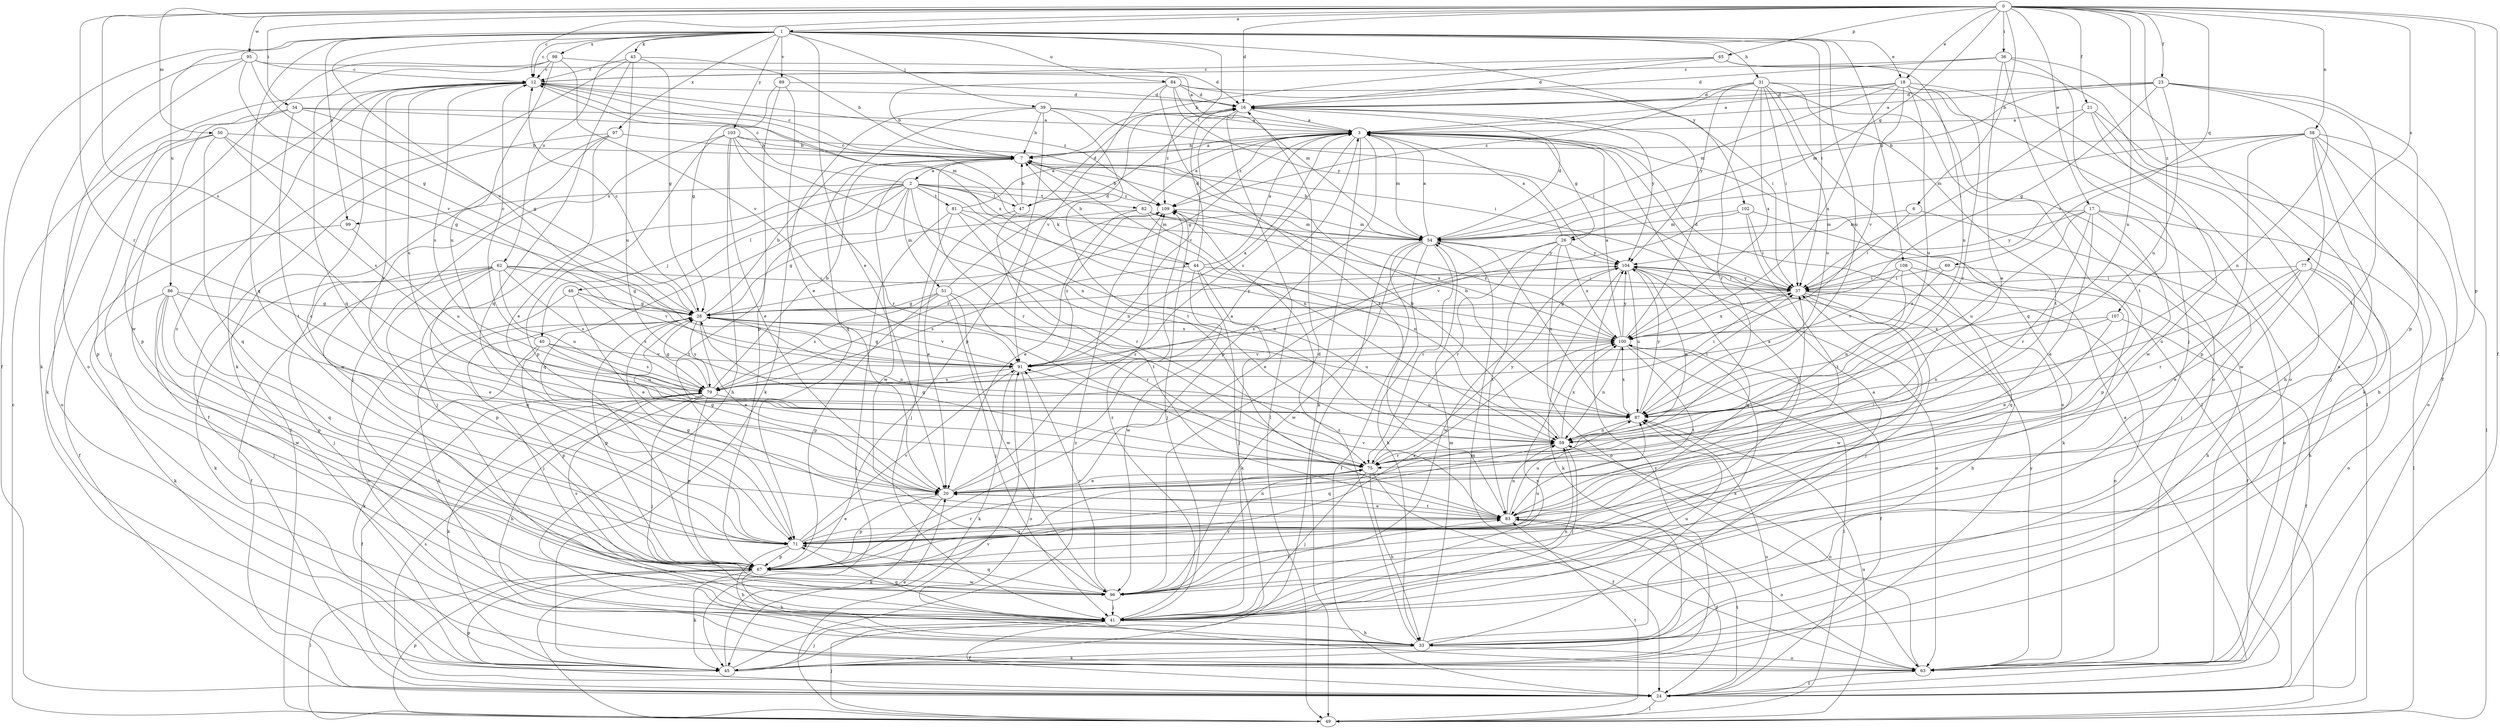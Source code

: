 strict digraph  {
0;
1;
2;
3;
6;
7;
12;
16;
17;
18;
20;
21;
23;
24;
26;
28;
31;
33;
34;
36;
37;
39;
40;
41;
43;
44;
45;
47;
48;
49;
50;
51;
54;
58;
59;
62;
63;
65;
67;
69;
71;
75;
77;
79;
81;
82;
83;
84;
86;
87;
89;
91;
95;
96;
97;
98;
99;
100;
102;
103;
104;
107;
108;
109;
0 -> 1  [label=a];
0 -> 6  [label=b];
0 -> 12  [label=c];
0 -> 16  [label=d];
0 -> 17  [label=e];
0 -> 18  [label=e];
0 -> 21  [label=f];
0 -> 23  [label=f];
0 -> 24  [label=f];
0 -> 26  [label=g];
0 -> 34  [label=i];
0 -> 36  [label=i];
0 -> 50  [label=m];
0 -> 58  [label=n];
0 -> 59  [label=n];
0 -> 65  [label=p];
0 -> 67  [label=p];
0 -> 69  [label=q];
0 -> 75  [label=r];
0 -> 77  [label=s];
0 -> 79  [label=s];
0 -> 95  [label=w];
0 -> 107  [label=z];
1 -> 12  [label=c];
1 -> 18  [label=e];
1 -> 20  [label=e];
1 -> 24  [label=f];
1 -> 31  [label=h];
1 -> 37  [label=i];
1 -> 39  [label=j];
1 -> 43  [label=k];
1 -> 47  [label=l];
1 -> 62  [label=o];
1 -> 71  [label=q];
1 -> 84  [label=u];
1 -> 86  [label=u];
1 -> 87  [label=u];
1 -> 89  [label=v];
1 -> 91  [label=v];
1 -> 97  [label=x];
1 -> 98  [label=x];
1 -> 99  [label=x];
1 -> 102  [label=y];
1 -> 103  [label=y];
1 -> 108  [label=z];
2 -> 12  [label=c];
2 -> 40  [label=j];
2 -> 41  [label=j];
2 -> 44  [label=k];
2 -> 47  [label=l];
2 -> 48  [label=l];
2 -> 51  [label=m];
2 -> 59  [label=n];
2 -> 71  [label=q];
2 -> 81  [label=t];
2 -> 82  [label=t];
2 -> 83  [label=t];
2 -> 99  [label=x];
2 -> 100  [label=x];
2 -> 109  [label=z];
3 -> 7  [label=b];
3 -> 26  [label=g];
3 -> 28  [label=g];
3 -> 45  [label=k];
3 -> 54  [label=m];
3 -> 63  [label=o];
3 -> 67  [label=p];
3 -> 79  [label=s];
3 -> 109  [label=z];
6 -> 37  [label=i];
6 -> 54  [label=m];
6 -> 63  [label=o];
7 -> 2  [label=a];
7 -> 3  [label=a];
7 -> 12  [label=c];
7 -> 59  [label=n];
7 -> 75  [label=r];
7 -> 96  [label=w];
12 -> 16  [label=d];
12 -> 41  [label=j];
12 -> 75  [label=r];
12 -> 79  [label=s];
12 -> 87  [label=u];
12 -> 100  [label=x];
12 -> 109  [label=z];
16 -> 3  [label=a];
16 -> 49  [label=l];
16 -> 91  [label=v];
16 -> 104  [label=y];
16 -> 109  [label=z];
17 -> 20  [label=e];
17 -> 41  [label=j];
17 -> 49  [label=l];
17 -> 54  [label=m];
17 -> 67  [label=p];
17 -> 75  [label=r];
17 -> 87  [label=u];
17 -> 104  [label=y];
18 -> 3  [label=a];
18 -> 16  [label=d];
18 -> 49  [label=l];
18 -> 54  [label=m];
18 -> 63  [label=o];
18 -> 75  [label=r];
18 -> 87  [label=u];
18 -> 91  [label=v];
18 -> 100  [label=x];
20 -> 3  [label=a];
20 -> 28  [label=g];
20 -> 45  [label=k];
20 -> 67  [label=p];
20 -> 83  [label=t];
20 -> 109  [label=z];
21 -> 3  [label=a];
21 -> 33  [label=h];
21 -> 37  [label=i];
21 -> 45  [label=k];
21 -> 96  [label=w];
23 -> 3  [label=a];
23 -> 16  [label=d];
23 -> 28  [label=g];
23 -> 54  [label=m];
23 -> 59  [label=n];
23 -> 67  [label=p];
23 -> 83  [label=t];
23 -> 87  [label=u];
24 -> 3  [label=a];
24 -> 49  [label=l];
24 -> 67  [label=p];
24 -> 79  [label=s];
24 -> 83  [label=t];
24 -> 87  [label=u];
26 -> 3  [label=a];
26 -> 20  [label=e];
26 -> 63  [label=o];
26 -> 75  [label=r];
26 -> 83  [label=t];
26 -> 100  [label=x];
26 -> 104  [label=y];
28 -> 7  [label=b];
28 -> 12  [label=c];
28 -> 20  [label=e];
28 -> 33  [label=h];
28 -> 41  [label=j];
28 -> 59  [label=n];
28 -> 67  [label=p];
28 -> 79  [label=s];
28 -> 87  [label=u];
28 -> 91  [label=v];
28 -> 100  [label=x];
28 -> 104  [label=y];
31 -> 16  [label=d];
31 -> 37  [label=i];
31 -> 63  [label=o];
31 -> 71  [label=q];
31 -> 75  [label=r];
31 -> 83  [label=t];
31 -> 87  [label=u];
31 -> 100  [label=x];
31 -> 104  [label=y];
31 -> 109  [label=z];
33 -> 3  [label=a];
33 -> 45  [label=k];
33 -> 54  [label=m];
33 -> 63  [label=o];
33 -> 100  [label=x];
33 -> 109  [label=z];
34 -> 3  [label=a];
34 -> 28  [label=g];
34 -> 45  [label=k];
34 -> 54  [label=m];
34 -> 67  [label=p];
34 -> 83  [label=t];
36 -> 12  [label=c];
36 -> 16  [label=d];
36 -> 20  [label=e];
36 -> 41  [label=j];
36 -> 63  [label=o];
36 -> 83  [label=t];
37 -> 28  [label=g];
37 -> 33  [label=h];
37 -> 41  [label=j];
37 -> 63  [label=o];
37 -> 96  [label=w];
37 -> 100  [label=x];
37 -> 104  [label=y];
39 -> 3  [label=a];
39 -> 7  [label=b];
39 -> 37  [label=i];
39 -> 45  [label=k];
39 -> 67  [label=p];
39 -> 71  [label=q];
39 -> 83  [label=t];
40 -> 12  [label=c];
40 -> 45  [label=k];
40 -> 67  [label=p];
40 -> 79  [label=s];
40 -> 87  [label=u];
40 -> 91  [label=v];
41 -> 24  [label=f];
41 -> 33  [label=h];
41 -> 59  [label=n];
41 -> 71  [label=q];
41 -> 87  [label=u];
41 -> 100  [label=x];
41 -> 109  [label=z];
43 -> 7  [label=b];
43 -> 12  [label=c];
43 -> 28  [label=g];
43 -> 45  [label=k];
43 -> 71  [label=q];
43 -> 87  [label=u];
44 -> 3  [label=a];
44 -> 7  [label=b];
44 -> 16  [label=d];
44 -> 37  [label=i];
44 -> 41  [label=j];
44 -> 45  [label=k];
44 -> 79  [label=s];
44 -> 96  [label=w];
45 -> 20  [label=e];
45 -> 41  [label=j];
45 -> 104  [label=y];
45 -> 109  [label=z];
47 -> 7  [label=b];
47 -> 12  [label=c];
47 -> 16  [label=d];
47 -> 20  [label=e];
47 -> 83  [label=t];
48 -> 20  [label=e];
48 -> 28  [label=g];
48 -> 63  [label=o];
48 -> 79  [label=s];
49 -> 12  [label=c];
49 -> 41  [label=j];
49 -> 67  [label=p];
49 -> 83  [label=t];
49 -> 87  [label=u];
49 -> 91  [label=v];
50 -> 7  [label=b];
50 -> 28  [label=g];
50 -> 63  [label=o];
50 -> 67  [label=p];
50 -> 71  [label=q];
50 -> 79  [label=s];
51 -> 16  [label=d];
51 -> 28  [label=g];
51 -> 41  [label=j];
51 -> 67  [label=p];
51 -> 75  [label=r];
51 -> 79  [label=s];
51 -> 96  [label=w];
54 -> 3  [label=a];
54 -> 7  [label=b];
54 -> 16  [label=d];
54 -> 24  [label=f];
54 -> 33  [label=h];
54 -> 49  [label=l];
54 -> 75  [label=r];
54 -> 87  [label=u];
54 -> 96  [label=w];
54 -> 104  [label=y];
58 -> 7  [label=b];
58 -> 33  [label=h];
58 -> 37  [label=i];
58 -> 41  [label=j];
58 -> 49  [label=l];
58 -> 54  [label=m];
58 -> 63  [label=o];
58 -> 67  [label=p];
58 -> 96  [label=w];
59 -> 7  [label=b];
59 -> 41  [label=j];
59 -> 71  [label=q];
59 -> 75  [label=r];
59 -> 100  [label=x];
62 -> 24  [label=f];
62 -> 28  [label=g];
62 -> 37  [label=i];
62 -> 41  [label=j];
62 -> 45  [label=k];
62 -> 67  [label=p];
62 -> 71  [label=q];
62 -> 79  [label=s];
62 -> 87  [label=u];
62 -> 91  [label=v];
63 -> 24  [label=f];
63 -> 54  [label=m];
63 -> 59  [label=n];
63 -> 104  [label=y];
65 -> 7  [label=b];
65 -> 12  [label=c];
65 -> 16  [label=d];
65 -> 24  [label=f];
65 -> 87  [label=u];
67 -> 12  [label=c];
67 -> 33  [label=h];
67 -> 45  [label=k];
67 -> 49  [label=l];
67 -> 75  [label=r];
67 -> 87  [label=u];
67 -> 96  [label=w];
67 -> 100  [label=x];
69 -> 33  [label=h];
69 -> 37  [label=i];
69 -> 100  [label=x];
71 -> 3  [label=a];
71 -> 12  [label=c];
71 -> 20  [label=e];
71 -> 28  [label=g];
71 -> 33  [label=h];
71 -> 59  [label=n];
71 -> 67  [label=p];
71 -> 91  [label=v];
75 -> 20  [label=e];
75 -> 24  [label=f];
75 -> 28  [label=g];
75 -> 33  [label=h];
75 -> 37  [label=i];
75 -> 41  [label=j];
75 -> 104  [label=y];
77 -> 20  [label=e];
77 -> 33  [label=h];
77 -> 37  [label=i];
77 -> 63  [label=o];
77 -> 75  [label=r];
77 -> 87  [label=u];
79 -> 7  [label=b];
79 -> 24  [label=f];
79 -> 28  [label=g];
79 -> 33  [label=h];
79 -> 37  [label=i];
79 -> 41  [label=j];
79 -> 45  [label=k];
79 -> 67  [label=p];
79 -> 87  [label=u];
79 -> 109  [label=z];
81 -> 3  [label=a];
81 -> 41  [label=j];
81 -> 49  [label=l];
81 -> 54  [label=m];
81 -> 59  [label=n];
81 -> 75  [label=r];
82 -> 3  [label=a];
82 -> 20  [label=e];
82 -> 28  [label=g];
82 -> 54  [label=m];
82 -> 59  [label=n];
82 -> 100  [label=x];
83 -> 20  [label=e];
83 -> 24  [label=f];
83 -> 37  [label=i];
83 -> 59  [label=n];
83 -> 63  [label=o];
83 -> 71  [label=q];
83 -> 87  [label=u];
83 -> 91  [label=v];
84 -> 7  [label=b];
84 -> 16  [label=d];
84 -> 37  [label=i];
84 -> 49  [label=l];
84 -> 54  [label=m];
84 -> 83  [label=t];
84 -> 91  [label=v];
84 -> 104  [label=y];
86 -> 20  [label=e];
86 -> 28  [label=g];
86 -> 41  [label=j];
86 -> 45  [label=k];
86 -> 67  [label=p];
86 -> 71  [label=q];
86 -> 96  [label=w];
87 -> 7  [label=b];
87 -> 37  [label=i];
87 -> 59  [label=n];
87 -> 100  [label=x];
87 -> 104  [label=y];
89 -> 16  [label=d];
89 -> 20  [label=e];
89 -> 28  [label=g];
89 -> 67  [label=p];
91 -> 3  [label=a];
91 -> 28  [label=g];
91 -> 45  [label=k];
91 -> 63  [label=o];
91 -> 79  [label=s];
91 -> 109  [label=z];
95 -> 3  [label=a];
95 -> 12  [label=c];
95 -> 28  [label=g];
95 -> 45  [label=k];
95 -> 63  [label=o];
95 -> 91  [label=v];
96 -> 16  [label=d];
96 -> 41  [label=j];
96 -> 71  [label=q];
96 -> 75  [label=r];
96 -> 79  [label=s];
96 -> 83  [label=t];
96 -> 91  [label=v];
97 -> 7  [label=b];
97 -> 20  [label=e];
97 -> 24  [label=f];
97 -> 49  [label=l];
97 -> 96  [label=w];
98 -> 12  [label=c];
98 -> 16  [label=d];
98 -> 71  [label=q];
98 -> 87  [label=u];
98 -> 91  [label=v];
98 -> 96  [label=w];
99 -> 24  [label=f];
99 -> 87  [label=u];
100 -> 3  [label=a];
100 -> 16  [label=d];
100 -> 24  [label=f];
100 -> 49  [label=l];
100 -> 59  [label=n];
100 -> 83  [label=t];
100 -> 91  [label=v];
100 -> 104  [label=y];
100 -> 109  [label=z];
102 -> 37  [label=i];
102 -> 45  [label=k];
102 -> 54  [label=m];
102 -> 83  [label=t];
102 -> 91  [label=v];
103 -> 7  [label=b];
103 -> 20  [label=e];
103 -> 33  [label=h];
103 -> 37  [label=i];
103 -> 41  [label=j];
103 -> 59  [label=n];
103 -> 67  [label=p];
103 -> 75  [label=r];
104 -> 37  [label=i];
104 -> 45  [label=k];
104 -> 59  [label=n];
104 -> 63  [label=o];
104 -> 71  [label=q];
104 -> 79  [label=s];
104 -> 87  [label=u];
104 -> 96  [label=w];
107 -> 20  [label=e];
107 -> 24  [label=f];
107 -> 59  [label=n];
107 -> 100  [label=x];
108 -> 24  [label=f];
108 -> 37  [label=i];
108 -> 59  [label=n];
108 -> 71  [label=q];
108 -> 91  [label=v];
109 -> 7  [label=b];
109 -> 41  [label=j];
109 -> 54  [label=m];
}
